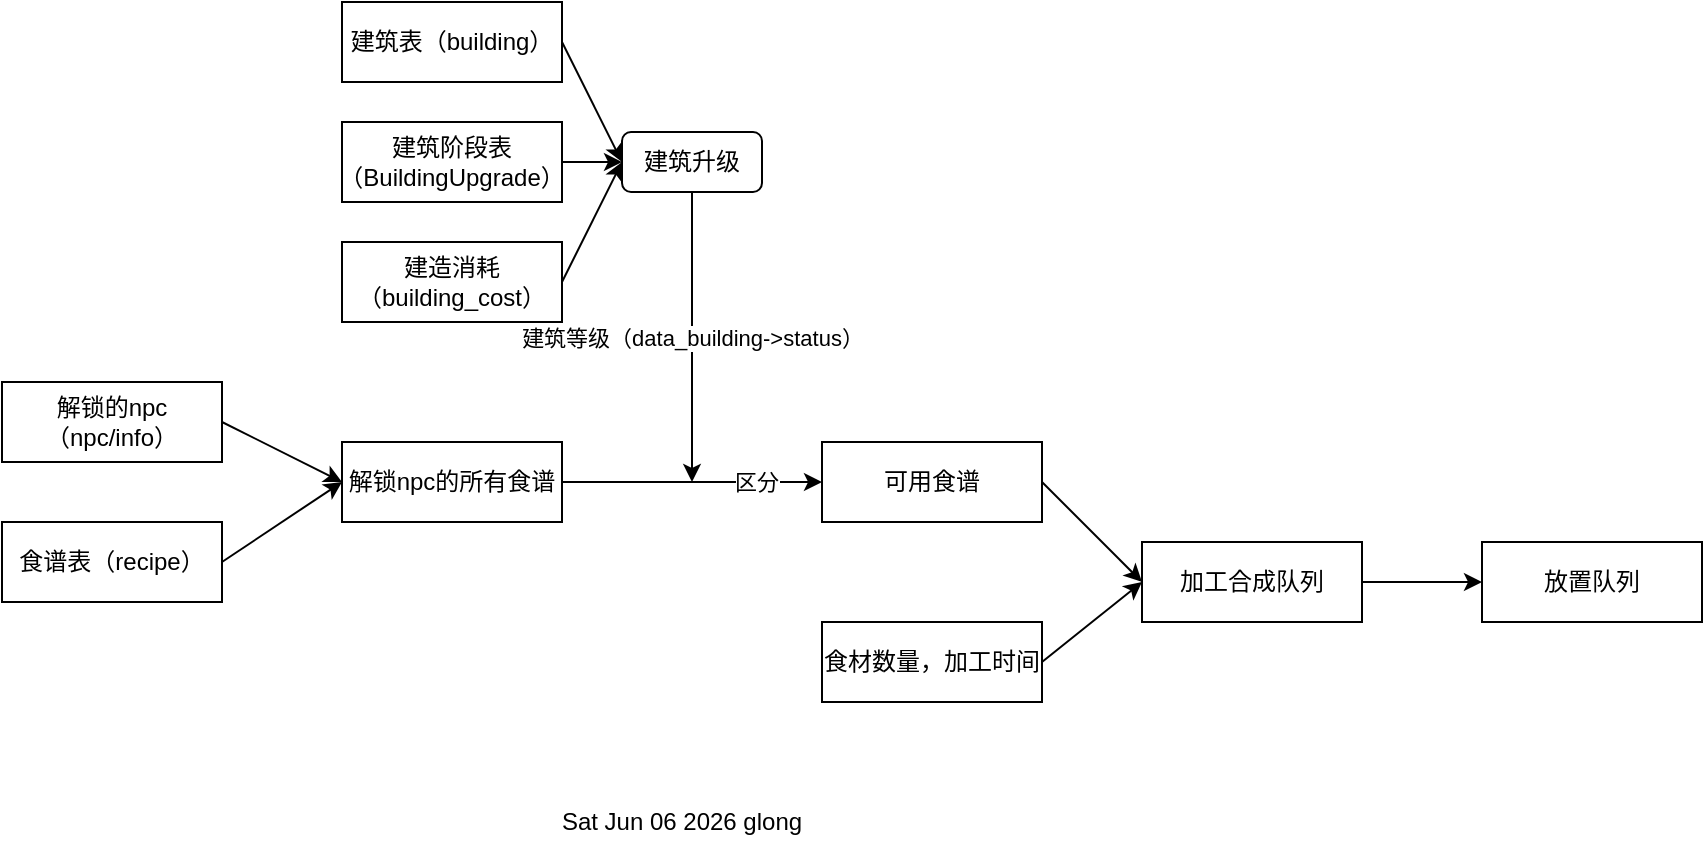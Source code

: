 <mxfile version="14.7.2" type="github">
  <diagram id="9_k46EGxi5AcSYaZVGP7" name="第 1 页">
    <mxGraphModel dx="1422" dy="762" grid="1" gridSize="10" guides="1" tooltips="1" connect="1" arrows="1" fold="1" page="1" pageScale="1" pageWidth="827" pageHeight="1169" math="0" shadow="0">
      <root>
        <mxCell id="0" />
        <mxCell id="1" parent="0" />
        <mxCell id="7-rZn6yXCClQjmd05tqr-1" value="建筑升级" style="rounded=1;whiteSpace=wrap;html=1;" vertex="1" parent="1">
          <mxGeometry x="320" y="285" width="70" height="30" as="geometry" />
        </mxCell>
        <mxCell id="7-rZn6yXCClQjmd05tqr-2" value="建筑表（building）" style="rounded=0;whiteSpace=wrap;html=1;" vertex="1" parent="1">
          <mxGeometry x="180" y="220" width="110" height="40" as="geometry" />
        </mxCell>
        <mxCell id="7-rZn6yXCClQjmd05tqr-7" value="" style="edgeStyle=orthogonalEdgeStyle;rounded=0;orthogonalLoop=1;jettySize=auto;html=1;" edge="1" parent="1" source="7-rZn6yXCClQjmd05tqr-3" target="7-rZn6yXCClQjmd05tqr-1">
          <mxGeometry relative="1" as="geometry" />
        </mxCell>
        <mxCell id="7-rZn6yXCClQjmd05tqr-3" value="建筑阶段表（BuildingUpgrade）" style="rounded=0;whiteSpace=wrap;html=1;" vertex="1" parent="1">
          <mxGeometry x="180" y="280" width="110" height="40" as="geometry" />
        </mxCell>
        <mxCell id="7-rZn6yXCClQjmd05tqr-5" value="建造消耗（building_cost）" style="rounded=0;whiteSpace=wrap;html=1;" vertex="1" parent="1">
          <mxGeometry x="180" y="340" width="110" height="40" as="geometry" />
        </mxCell>
        <mxCell id="7-rZn6yXCClQjmd05tqr-6" value="" style="endArrow=classic;html=1;exitX=1;exitY=0.5;exitDx=0;exitDy=0;entryX=0;entryY=0.5;entryDx=0;entryDy=0;" edge="1" parent="1" source="7-rZn6yXCClQjmd05tqr-2" target="7-rZn6yXCClQjmd05tqr-1">
          <mxGeometry width="50" height="50" relative="1" as="geometry">
            <mxPoint x="130" y="240" as="sourcePoint" />
            <mxPoint x="180" y="190" as="targetPoint" />
          </mxGeometry>
        </mxCell>
        <mxCell id="7-rZn6yXCClQjmd05tqr-10" value="" style="endArrow=classic;html=1;exitX=1;exitY=0.5;exitDx=0;exitDy=0;entryX=0;entryY=0.5;entryDx=0;entryDy=0;" edge="1" parent="1" source="7-rZn6yXCClQjmd05tqr-5" target="7-rZn6yXCClQjmd05tqr-1">
          <mxGeometry width="50" height="50" relative="1" as="geometry">
            <mxPoint x="110" y="450" as="sourcePoint" />
            <mxPoint x="190" y="280" as="targetPoint" />
          </mxGeometry>
        </mxCell>
        <mxCell id="7-rZn6yXCClQjmd05tqr-11" value="解锁的npc（npc/info）" style="rounded=0;whiteSpace=wrap;html=1;" vertex="1" parent="1">
          <mxGeometry x="10" y="410" width="110" height="40" as="geometry" />
        </mxCell>
        <mxCell id="7-rZn6yXCClQjmd05tqr-12" value="食谱表（recipe）" style="rounded=0;whiteSpace=wrap;html=1;" vertex="1" parent="1">
          <mxGeometry x="10" y="480" width="110" height="40" as="geometry" />
        </mxCell>
        <mxCell id="7-rZn6yXCClQjmd05tqr-13" value="解锁npc的所有食谱" style="rounded=0;whiteSpace=wrap;html=1;" vertex="1" parent="1">
          <mxGeometry x="180" y="440" width="110" height="40" as="geometry" />
        </mxCell>
        <mxCell id="7-rZn6yXCClQjmd05tqr-14" value="" style="endArrow=classic;html=1;exitX=1;exitY=0.5;exitDx=0;exitDy=0;entryX=0;entryY=0.5;entryDx=0;entryDy=0;" edge="1" parent="1" source="7-rZn6yXCClQjmd05tqr-11" target="7-rZn6yXCClQjmd05tqr-13">
          <mxGeometry width="50" height="50" relative="1" as="geometry">
            <mxPoint x="390" y="520" as="sourcePoint" />
            <mxPoint x="440" y="470" as="targetPoint" />
          </mxGeometry>
        </mxCell>
        <mxCell id="7-rZn6yXCClQjmd05tqr-15" value="" style="endArrow=classic;html=1;exitX=1;exitY=0.5;exitDx=0;exitDy=0;" edge="1" parent="1" source="7-rZn6yXCClQjmd05tqr-12">
          <mxGeometry width="50" height="50" relative="1" as="geometry">
            <mxPoint x="390" y="520" as="sourcePoint" />
            <mxPoint x="180" y="460" as="targetPoint" />
          </mxGeometry>
        </mxCell>
        <mxCell id="7-rZn6yXCClQjmd05tqr-18" value="可用食谱" style="rounded=0;whiteSpace=wrap;html=1;" vertex="1" parent="1">
          <mxGeometry x="420" y="440" width="110" height="40" as="geometry" />
        </mxCell>
        <mxCell id="7-rZn6yXCClQjmd05tqr-19" value="" style="endArrow=classic;html=1;exitX=1;exitY=0.5;exitDx=0;exitDy=0;entryX=0;entryY=0.5;entryDx=0;entryDy=0;" edge="1" parent="1" source="7-rZn6yXCClQjmd05tqr-13" target="7-rZn6yXCClQjmd05tqr-18">
          <mxGeometry width="50" height="50" relative="1" as="geometry">
            <mxPoint x="390" y="520" as="sourcePoint" />
            <mxPoint x="440" y="470" as="targetPoint" />
          </mxGeometry>
        </mxCell>
        <mxCell id="7-rZn6yXCClQjmd05tqr-21" value="区分" style="edgeLabel;html=1;align=center;verticalAlign=middle;resizable=0;points=[];" vertex="1" connectable="0" parent="7-rZn6yXCClQjmd05tqr-19">
          <mxGeometry x="0.492" relative="1" as="geometry">
            <mxPoint as="offset" />
          </mxGeometry>
        </mxCell>
        <mxCell id="7-rZn6yXCClQjmd05tqr-20" value="建筑等级（data_building-&amp;gt;status）" style="endArrow=classic;html=1;exitX=0.5;exitY=1;exitDx=0;exitDy=0;" edge="1" parent="1" source="7-rZn6yXCClQjmd05tqr-1">
          <mxGeometry width="50" height="50" relative="1" as="geometry">
            <mxPoint x="390" y="520" as="sourcePoint" />
            <mxPoint x="355" y="460" as="targetPoint" />
          </mxGeometry>
        </mxCell>
        <mxCell id="7-rZn6yXCClQjmd05tqr-22" value="食材数量，加工时间" style="rounded=0;whiteSpace=wrap;html=1;" vertex="1" parent="1">
          <mxGeometry x="420" y="530" width="110" height="40" as="geometry" />
        </mxCell>
        <mxCell id="7-rZn6yXCClQjmd05tqr-23" value="加工合成队列" style="rounded=0;whiteSpace=wrap;html=1;" vertex="1" parent="1">
          <mxGeometry x="580" y="490" width="110" height="40" as="geometry" />
        </mxCell>
        <mxCell id="7-rZn6yXCClQjmd05tqr-24" value="" style="endArrow=classic;html=1;entryX=0;entryY=0.5;entryDx=0;entryDy=0;exitX=1;exitY=0.5;exitDx=0;exitDy=0;" edge="1" parent="1" source="7-rZn6yXCClQjmd05tqr-18" target="7-rZn6yXCClQjmd05tqr-23">
          <mxGeometry width="50" height="50" relative="1" as="geometry">
            <mxPoint x="390" y="520" as="sourcePoint" />
            <mxPoint x="440" y="470" as="targetPoint" />
          </mxGeometry>
        </mxCell>
        <mxCell id="7-rZn6yXCClQjmd05tqr-25" value="" style="endArrow=classic;html=1;exitX=1;exitY=0.5;exitDx=0;exitDy=0;entryX=0;entryY=0.5;entryDx=0;entryDy=0;" edge="1" parent="1" source="7-rZn6yXCClQjmd05tqr-22" target="7-rZn6yXCClQjmd05tqr-23">
          <mxGeometry width="50" height="50" relative="1" as="geometry">
            <mxPoint x="580" y="660" as="sourcePoint" />
            <mxPoint x="630" y="610" as="targetPoint" />
          </mxGeometry>
        </mxCell>
        <mxCell id="7-rZn6yXCClQjmd05tqr-26" value="放置队列" style="rounded=0;whiteSpace=wrap;html=1;" vertex="1" parent="1">
          <mxGeometry x="750" y="490" width="110" height="40" as="geometry" />
        </mxCell>
        <mxCell id="7-rZn6yXCClQjmd05tqr-27" value="" style="endArrow=classic;html=1;exitX=1;exitY=0.5;exitDx=0;exitDy=0;entryX=0;entryY=0.5;entryDx=0;entryDy=0;" edge="1" parent="1" source="7-rZn6yXCClQjmd05tqr-23" target="7-rZn6yXCClQjmd05tqr-26">
          <mxGeometry width="50" height="50" relative="1" as="geometry">
            <mxPoint x="640" y="670" as="sourcePoint" />
            <mxPoint x="690" y="620" as="targetPoint" />
          </mxGeometry>
        </mxCell>
        <UserObject label="%date{ddd mmm dd yyyy }% glong" placeholders="1" id="7-rZn6yXCClQjmd05tqr-29">
          <mxCell style="text;html=1;strokeColor=none;fillColor=none;align=center;verticalAlign=middle;whiteSpace=wrap;overflow=hidden;" vertex="1" parent="1">
            <mxGeometry x="270" y="620" width="160" height="20" as="geometry" />
          </mxCell>
        </UserObject>
      </root>
    </mxGraphModel>
  </diagram>
</mxfile>
